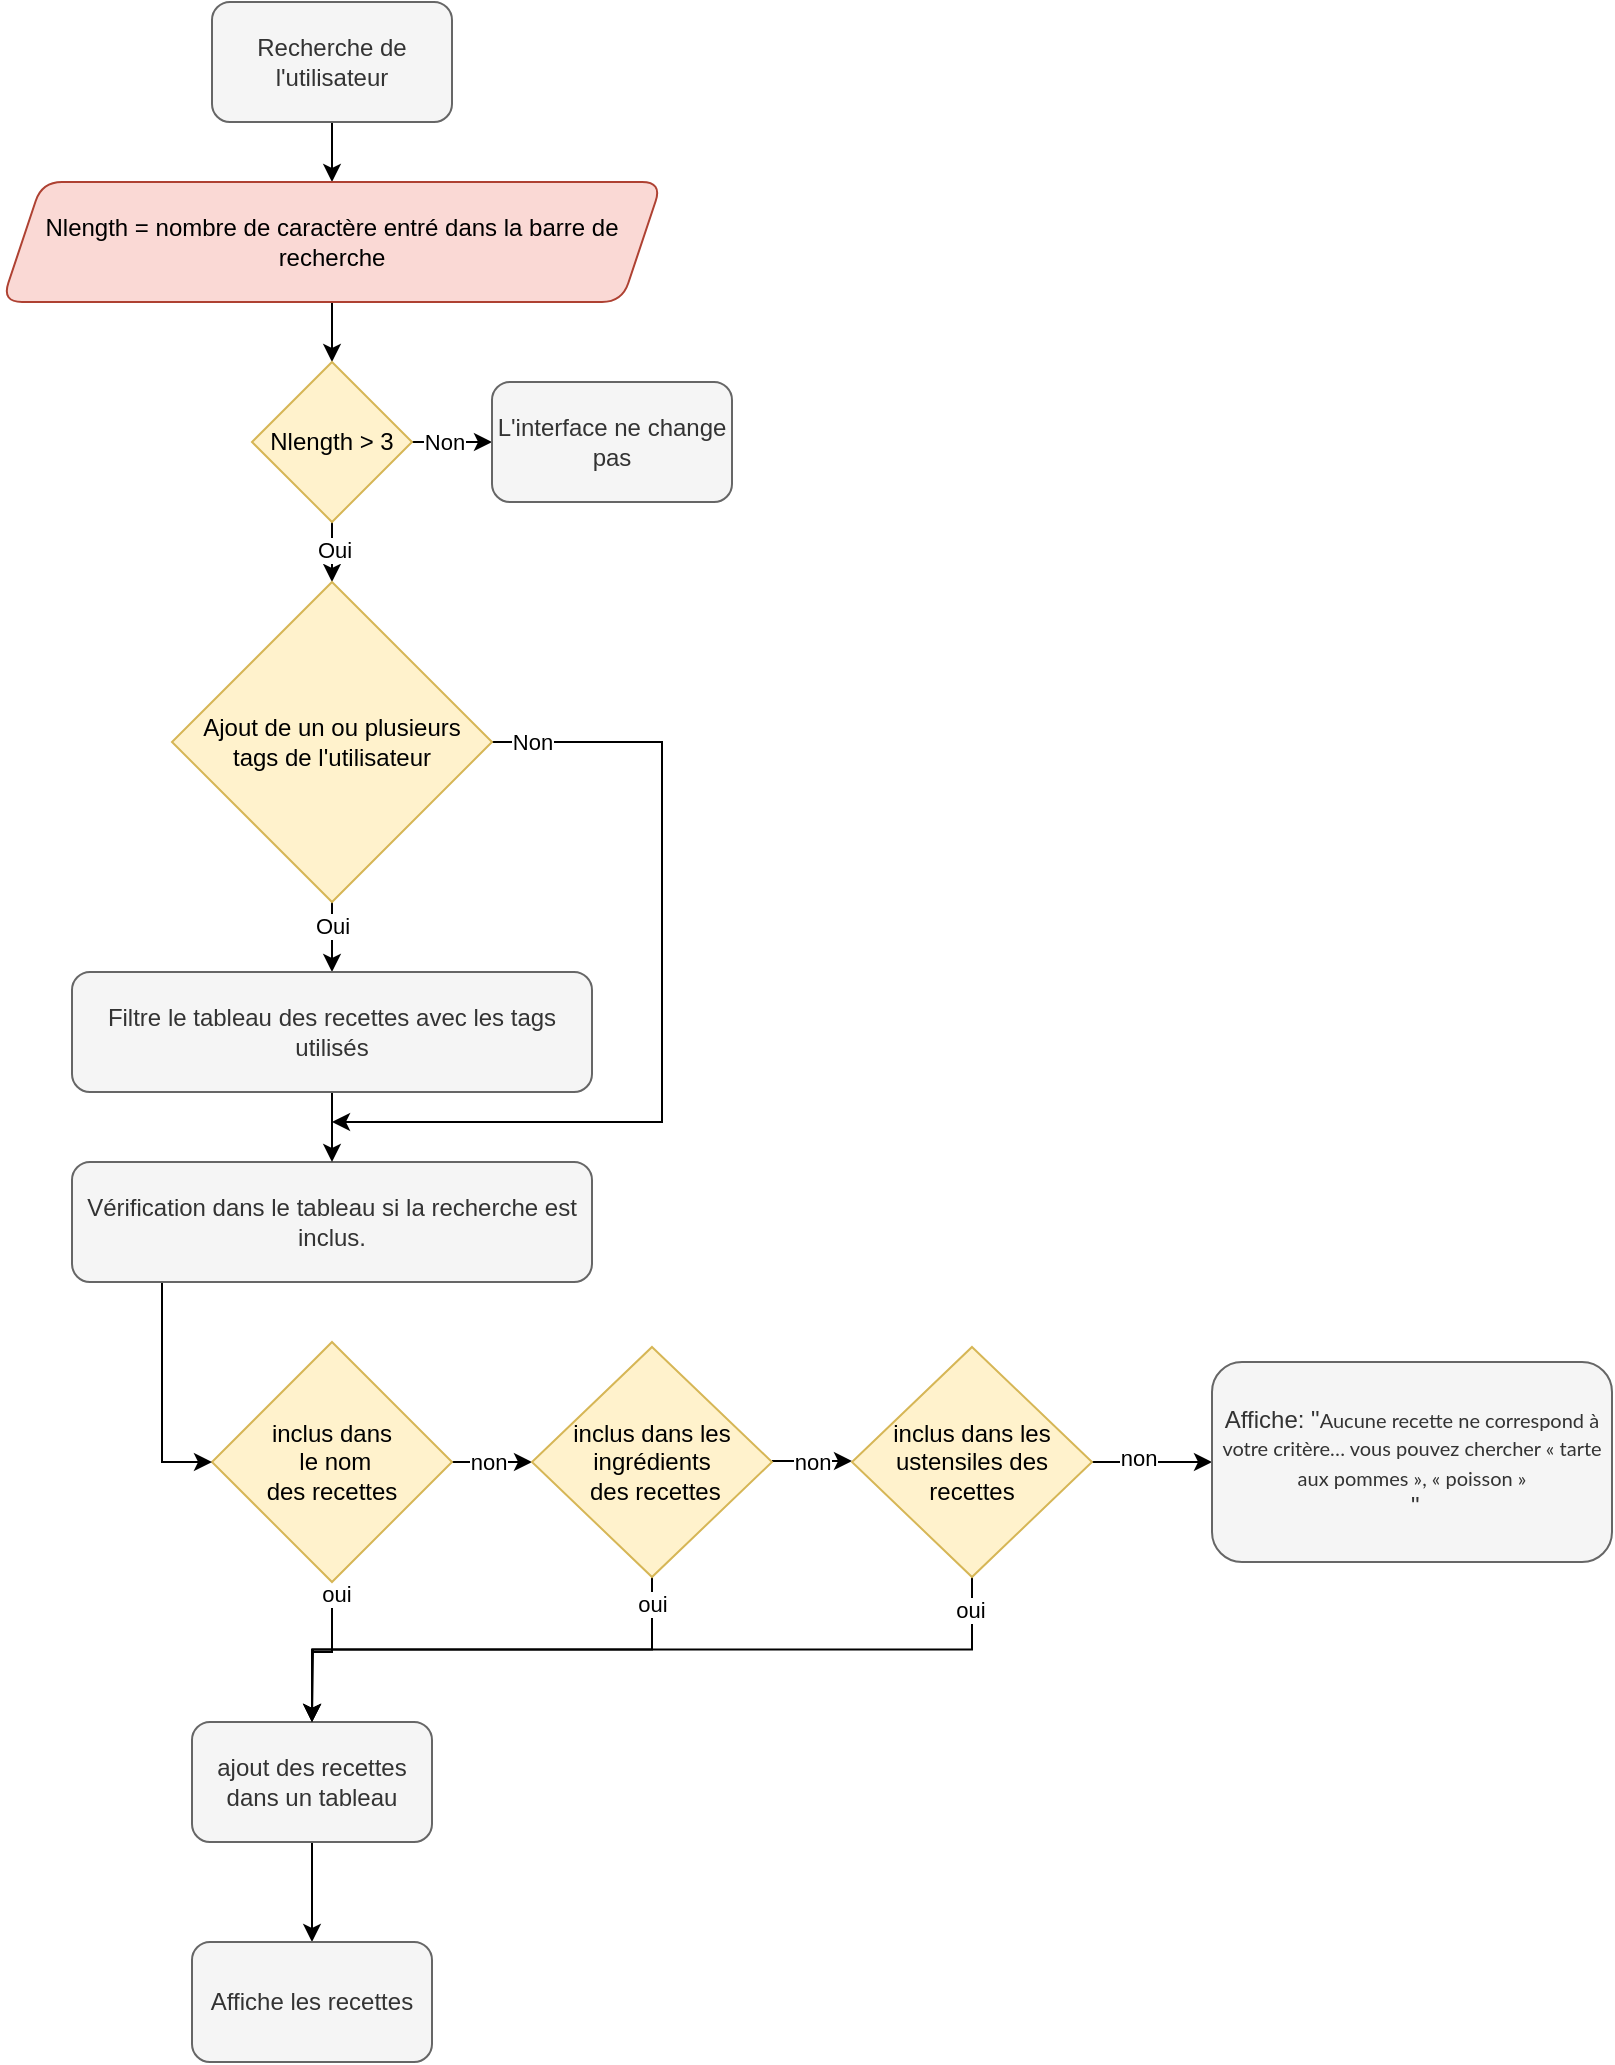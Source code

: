 <mxfile version="18.0.0" type="github">
  <diagram id="C5RBs43oDa-KdzZeNtuy" name="Page-1">
    <mxGraphModel dx="1261" dy="785" grid="1" gridSize="10" guides="1" tooltips="1" connect="1" arrows="1" fold="1" page="1" pageScale="1" pageWidth="827" pageHeight="1169" math="0" shadow="0">
      <root>
        <mxCell id="WIyWlLk6GJQsqaUBKTNV-0" />
        <mxCell id="WIyWlLk6GJQsqaUBKTNV-1" parent="WIyWlLk6GJQsqaUBKTNV-0" />
        <mxCell id="Iiy8EJFlqJbz6gkXB-Cf-7" value="" style="edgeStyle=orthogonalEdgeStyle;rounded=0;orthogonalLoop=1;jettySize=auto;html=1;labelPosition=center;verticalLabelPosition=middle;align=center;verticalAlign=middle;" parent="WIyWlLk6GJQsqaUBKTNV-1" source="Iiy8EJFlqJbz6gkXB-Cf-3" target="Iiy8EJFlqJbz6gkXB-Cf-6" edge="1">
          <mxGeometry relative="1" as="geometry" />
        </mxCell>
        <mxCell id="Iiy8EJFlqJbz6gkXB-Cf-3" value="Recherche de l&#39;utilisateur" style="whiteSpace=wrap;html=1;labelPosition=center;verticalLabelPosition=middle;align=center;verticalAlign=middle;fillColor=#f5f5f5;strokeColor=#666666;fontColor=#333333;rounded=1;" parent="WIyWlLk6GJQsqaUBKTNV-1" vertex="1">
          <mxGeometry x="105" y="30" width="120" height="60" as="geometry" />
        </mxCell>
        <mxCell id="Iiy8EJFlqJbz6gkXB-Cf-9" value="" style="edgeStyle=orthogonalEdgeStyle;rounded=0;orthogonalLoop=1;jettySize=auto;html=1;labelPosition=center;verticalLabelPosition=middle;align=center;verticalAlign=middle;" parent="WIyWlLk6GJQsqaUBKTNV-1" source="Iiy8EJFlqJbz6gkXB-Cf-6" target="Iiy8EJFlqJbz6gkXB-Cf-8" edge="1">
          <mxGeometry relative="1" as="geometry" />
        </mxCell>
        <mxCell id="Iiy8EJFlqJbz6gkXB-Cf-6" value="Nlength = nombre de caractère entré dans la barre de recherche" style="shape=parallelogram;perimeter=parallelogramPerimeter;whiteSpace=wrap;html=1;fixedSize=1;fillColor=#fad9d5;strokeColor=#ae4132;rounded=1;" parent="WIyWlLk6GJQsqaUBKTNV-1" vertex="1">
          <mxGeometry y="120" width="330" height="60" as="geometry" />
        </mxCell>
        <mxCell id="Iiy8EJFlqJbz6gkXB-Cf-11" value="" style="edgeStyle=orthogonalEdgeStyle;rounded=0;orthogonalLoop=1;jettySize=auto;html=1;labelPosition=center;verticalLabelPosition=middle;align=center;verticalAlign=middle;" parent="WIyWlLk6GJQsqaUBKTNV-1" source="Iiy8EJFlqJbz6gkXB-Cf-8" target="Iiy8EJFlqJbz6gkXB-Cf-10" edge="1">
          <mxGeometry relative="1" as="geometry" />
        </mxCell>
        <mxCell id="Iiy8EJFlqJbz6gkXB-Cf-12" value="Non" style="edgeLabel;html=1;align=center;verticalAlign=middle;resizable=0;points=[];labelPosition=center;verticalLabelPosition=middle;" parent="Iiy8EJFlqJbz6gkXB-Cf-11" vertex="1" connectable="0">
          <mxGeometry x="-0.2" y="-1" relative="1" as="geometry">
            <mxPoint y="-1" as="offset" />
          </mxGeometry>
        </mxCell>
        <mxCell id="Iiy8EJFlqJbz6gkXB-Cf-14" value="" style="edgeStyle=orthogonalEdgeStyle;rounded=0;orthogonalLoop=1;jettySize=auto;html=1;labelPosition=center;verticalLabelPosition=middle;align=center;verticalAlign=middle;" parent="WIyWlLk6GJQsqaUBKTNV-1" source="Iiy8EJFlqJbz6gkXB-Cf-8" edge="1">
          <mxGeometry relative="1" as="geometry">
            <mxPoint x="165" y="320" as="targetPoint" />
          </mxGeometry>
        </mxCell>
        <mxCell id="Iiy8EJFlqJbz6gkXB-Cf-15" value="Oui" style="edgeLabel;html=1;align=center;verticalAlign=middle;resizable=0;points=[];labelPosition=center;verticalLabelPosition=middle;" parent="Iiy8EJFlqJbz6gkXB-Cf-14" vertex="1" connectable="0">
          <mxGeometry x="0.633" y="-1" relative="1" as="geometry">
            <mxPoint x="1" y="-11" as="offset" />
          </mxGeometry>
        </mxCell>
        <mxCell id="Iiy8EJFlqJbz6gkXB-Cf-8" value="Nlength &amp;gt; 3" style="rhombus;whiteSpace=wrap;html=1;labelPosition=center;verticalLabelPosition=middle;align=center;verticalAlign=middle;fillColor=#fff2cc;strokeColor=#d6b656;" parent="WIyWlLk6GJQsqaUBKTNV-1" vertex="1">
          <mxGeometry x="125" y="210" width="80" height="80" as="geometry" />
        </mxCell>
        <mxCell id="Iiy8EJFlqJbz6gkXB-Cf-10" value="L&#39;interface ne change pas" style="whiteSpace=wrap;html=1;labelPosition=center;verticalLabelPosition=middle;align=center;verticalAlign=middle;fillColor=#f5f5f5;strokeColor=#666666;rounded=1;fontColor=#333333;" parent="WIyWlLk6GJQsqaUBKTNV-1" vertex="1">
          <mxGeometry x="245" y="220" width="120" height="60" as="geometry" />
        </mxCell>
        <mxCell id="9EUDGltDmxE99oZRwppm-45" style="edgeStyle=orthogonalEdgeStyle;rounded=0;orthogonalLoop=1;jettySize=auto;html=1;exitX=0.5;exitY=1;exitDx=0;exitDy=0;entryX=0.5;entryY=0;entryDx=0;entryDy=0;shadow=0;startArrow=none;startFill=0;endArrow=classic;endFill=1;strokeColor=default;labelPosition=center;verticalLabelPosition=middle;align=center;verticalAlign=middle;" parent="WIyWlLk6GJQsqaUBKTNV-1" source="9EUDGltDmxE99oZRwppm-0" edge="1">
          <mxGeometry relative="1" as="geometry">
            <mxPoint x="155" y="1000" as="targetPoint" />
          </mxGeometry>
        </mxCell>
        <mxCell id="9EUDGltDmxE99oZRwppm-0" value="ajout des recettes dans un tableau" style="whiteSpace=wrap;html=1;labelPosition=center;verticalLabelPosition=middle;align=center;verticalAlign=middle;fillColor=#f5f5f5;strokeColor=#666666;rounded=1;fontColor=#333333;" parent="WIyWlLk6GJQsqaUBKTNV-1" vertex="1">
          <mxGeometry x="95" y="890" width="120" height="60" as="geometry" />
        </mxCell>
        <mxCell id="9EUDGltDmxE99oZRwppm-31" value="non" style="edgeStyle=none;rounded=0;orthogonalLoop=1;jettySize=auto;html=1;exitX=1;exitY=0.5;exitDx=0;exitDy=0;entryX=0;entryY=0.5;entryDx=0;entryDy=0;shadow=0;startArrow=none;startFill=0;endArrow=classic;endFill=1;strokeColor=default;labelPosition=center;verticalLabelPosition=middle;align=center;verticalAlign=middle;" parent="WIyWlLk6GJQsqaUBKTNV-1" target="9EUDGltDmxE99oZRwppm-3" edge="1">
          <mxGeometry relative="1" as="geometry">
            <mxPoint x="221" y="760" as="sourcePoint" />
            <mxPoint x="261" y="760" as="targetPoint" />
          </mxGeometry>
        </mxCell>
        <mxCell id="9EUDGltDmxE99oZRwppm-34" style="edgeStyle=orthogonalEdgeStyle;rounded=0;orthogonalLoop=1;jettySize=auto;html=1;exitX=0.5;exitY=1;exitDx=0;exitDy=0;shadow=0;startArrow=none;startFill=0;endArrow=classic;endFill=1;strokeColor=default;labelPosition=center;verticalLabelPosition=middle;align=center;verticalAlign=middle;" parent="WIyWlLk6GJQsqaUBKTNV-1" source="9EUDGltDmxE99oZRwppm-1" target="9EUDGltDmxE99oZRwppm-0" edge="1">
          <mxGeometry relative="1" as="geometry" />
        </mxCell>
        <mxCell id="9EUDGltDmxE99oZRwppm-37" value="oui" style="edgeLabel;html=1;align=center;verticalAlign=middle;resizable=0;points=[];labelPosition=center;verticalLabelPosition=middle;" parent="9EUDGltDmxE99oZRwppm-34" vertex="1" connectable="0">
          <mxGeometry x="-0.867" y="2" relative="1" as="geometry">
            <mxPoint as="offset" />
          </mxGeometry>
        </mxCell>
        <mxCell id="9EUDGltDmxE99oZRwppm-1" value="inclus dans&lt;br&gt;&amp;nbsp;le nom &lt;br&gt;des recettes" style="rhombus;whiteSpace=wrap;html=1;labelPosition=center;verticalLabelPosition=middle;align=center;verticalAlign=middle;fillColor=#fff2cc;strokeColor=#d6b656;" parent="WIyWlLk6GJQsqaUBKTNV-1" vertex="1">
          <mxGeometry x="105" y="700" width="120" height="120" as="geometry" />
        </mxCell>
        <mxCell id="9EUDGltDmxE99oZRwppm-32" value="non" style="edgeStyle=none;rounded=0;orthogonalLoop=1;jettySize=auto;html=1;exitX=1;exitY=0.5;exitDx=0;exitDy=0;entryX=0;entryY=0.5;entryDx=0;entryDy=0;shadow=0;startArrow=none;startFill=0;endArrow=classic;endFill=1;strokeColor=default;labelPosition=center;verticalLabelPosition=middle;align=center;verticalAlign=middle;" parent="WIyWlLk6GJQsqaUBKTNV-1" edge="1">
          <mxGeometry relative="1" as="geometry">
            <mxPoint x="385" y="759.5" as="sourcePoint" />
            <mxPoint x="425" y="759.5" as="targetPoint" />
          </mxGeometry>
        </mxCell>
        <mxCell id="9EUDGltDmxE99oZRwppm-35" style="edgeStyle=orthogonalEdgeStyle;rounded=0;orthogonalLoop=1;jettySize=auto;html=1;exitX=0.5;exitY=1;exitDx=0;exitDy=0;entryX=0.5;entryY=0;entryDx=0;entryDy=0;shadow=0;startArrow=none;startFill=0;endArrow=classic;endFill=1;strokeColor=default;labelPosition=center;verticalLabelPosition=middle;align=center;verticalAlign=middle;" parent="WIyWlLk6GJQsqaUBKTNV-1" source="9EUDGltDmxE99oZRwppm-3" target="9EUDGltDmxE99oZRwppm-0" edge="1">
          <mxGeometry relative="1" as="geometry" />
        </mxCell>
        <mxCell id="9EUDGltDmxE99oZRwppm-38" value="oui" style="edgeLabel;html=1;align=center;verticalAlign=middle;resizable=0;points=[];labelPosition=center;verticalLabelPosition=middle;" parent="9EUDGltDmxE99oZRwppm-35" vertex="1" connectable="0">
          <mxGeometry x="-0.869" relative="1" as="geometry">
            <mxPoint y="-3" as="offset" />
          </mxGeometry>
        </mxCell>
        <mxCell id="9EUDGltDmxE99oZRwppm-3" value="inclus dans les ingrédients&lt;br&gt;&amp;nbsp;des recettes" style="rhombus;whiteSpace=wrap;html=1;labelPosition=center;verticalLabelPosition=middle;align=center;verticalAlign=middle;fillColor=#fff2cc;strokeColor=#d6b656;" parent="WIyWlLk6GJQsqaUBKTNV-1" vertex="1">
          <mxGeometry x="265" y="702.5" width="120" height="115" as="geometry" />
        </mxCell>
        <mxCell id="9EUDGltDmxE99oZRwppm-36" style="edgeStyle=orthogonalEdgeStyle;rounded=0;orthogonalLoop=1;jettySize=auto;html=1;exitX=0.5;exitY=1;exitDx=0;exitDy=0;shadow=0;startArrow=none;startFill=0;endArrow=classic;endFill=1;strokeColor=default;labelPosition=center;verticalLabelPosition=middle;align=center;verticalAlign=middle;" parent="WIyWlLk6GJQsqaUBKTNV-1" source="9EUDGltDmxE99oZRwppm-4" edge="1">
          <mxGeometry relative="1" as="geometry">
            <mxPoint x="155" y="890" as="targetPoint" />
          </mxGeometry>
        </mxCell>
        <mxCell id="9EUDGltDmxE99oZRwppm-39" value="oui" style="edgeLabel;html=1;align=center;verticalAlign=middle;resizable=0;points=[];labelPosition=center;verticalLabelPosition=middle;" parent="9EUDGltDmxE99oZRwppm-36" vertex="1" connectable="0">
          <mxGeometry x="-0.949" y="-1" relative="1" as="geometry">
            <mxPoint y="6" as="offset" />
          </mxGeometry>
        </mxCell>
        <mxCell id="5MV-u7d3MF2TFXwry06j-0" value="" style="edgeStyle=orthogonalEdgeStyle;rounded=0;orthogonalLoop=1;jettySize=auto;html=1;labelPosition=center;verticalLabelPosition=middle;align=center;verticalAlign=middle;" parent="WIyWlLk6GJQsqaUBKTNV-1" source="9EUDGltDmxE99oZRwppm-4" target="9EUDGltDmxE99oZRwppm-49" edge="1">
          <mxGeometry relative="1" as="geometry" />
        </mxCell>
        <mxCell id="5MV-u7d3MF2TFXwry06j-1" value="non" style="edgeLabel;html=1;align=center;verticalAlign=middle;resizable=0;points=[];labelPosition=center;verticalLabelPosition=middle;" parent="5MV-u7d3MF2TFXwry06j-0" vertex="1" connectable="0">
          <mxGeometry x="-0.233" y="2" relative="1" as="geometry">
            <mxPoint as="offset" />
          </mxGeometry>
        </mxCell>
        <mxCell id="9EUDGltDmxE99oZRwppm-4" value="inclus dans les ustensiles des recettes" style="rhombus;whiteSpace=wrap;html=1;labelPosition=center;verticalLabelPosition=middle;align=center;verticalAlign=middle;fillColor=#fff2cc;strokeColor=#d6b656;" parent="WIyWlLk6GJQsqaUBKTNV-1" vertex="1">
          <mxGeometry x="425" y="702.5" width="120" height="115" as="geometry" />
        </mxCell>
        <mxCell id="3CaK78w-I8ICb345wkqr-18" style="edgeStyle=orthogonalEdgeStyle;rounded=0;orthogonalLoop=1;jettySize=auto;html=1;exitX=0.25;exitY=1;exitDx=0;exitDy=0;entryX=0;entryY=0.5;entryDx=0;entryDy=0;" edge="1" parent="WIyWlLk6GJQsqaUBKTNV-1" source="9EUDGltDmxE99oZRwppm-5" target="9EUDGltDmxE99oZRwppm-1">
          <mxGeometry relative="1" as="geometry">
            <Array as="points">
              <mxPoint x="80" y="670" />
              <mxPoint x="80" y="760" />
            </Array>
          </mxGeometry>
        </mxCell>
        <mxCell id="9EUDGltDmxE99oZRwppm-5" value="Vérification dans le tableau si la recherche est inclus." style="whiteSpace=wrap;html=1;labelPosition=center;verticalLabelPosition=middle;align=center;verticalAlign=middle;fillColor=#f5f5f5;strokeColor=#666666;rounded=1;fontColor=#333333;" parent="WIyWlLk6GJQsqaUBKTNV-1" vertex="1">
          <mxGeometry x="35" y="610" width="260" height="60" as="geometry" />
        </mxCell>
        <mxCell id="9EUDGltDmxE99oZRwppm-29" style="edgeStyle=none;rounded=0;orthogonalLoop=1;jettySize=auto;html=1;exitX=0.5;exitY=0;exitDx=0;exitDy=0;shadow=0;startArrow=none;startFill=0;endArrow=classic;endFill=1;strokeColor=default;labelPosition=center;verticalLabelPosition=middle;align=center;verticalAlign=middle;" parent="WIyWlLk6GJQsqaUBKTNV-1" source="9EUDGltDmxE99oZRwppm-3" target="9EUDGltDmxE99oZRwppm-3" edge="1">
          <mxGeometry relative="1" as="geometry" />
        </mxCell>
        <mxCell id="9EUDGltDmxE99oZRwppm-47" value="Affiche les recettes" style="whiteSpace=wrap;html=1;labelPosition=center;verticalLabelPosition=middle;align=center;verticalAlign=middle;fillColor=#f5f5f5;strokeColor=#666666;rounded=1;fontColor=#333333;" parent="WIyWlLk6GJQsqaUBKTNV-1" vertex="1">
          <mxGeometry x="95" y="1000" width="120" height="60" as="geometry" />
        </mxCell>
        <mxCell id="9EUDGltDmxE99oZRwppm-49" value="Affiche: &quot;&lt;span style=&quot;font-family: &amp;#34;lato&amp;#34; , sans-serif ; font-size: 10px&quot;&gt;Aucune recette ne correspond à votre critère… vous pouvez chercher « tarte aux pommes », « poisson »&lt;/span&gt;&lt;br&gt;&amp;nbsp;&quot;" style="whiteSpace=wrap;html=1;labelPosition=center;verticalLabelPosition=middle;align=center;verticalAlign=middle;fillColor=#f5f5f5;strokeColor=#666666;fontColor=#333333;rounded=1;" parent="WIyWlLk6GJQsqaUBKTNV-1" vertex="1">
          <mxGeometry x="605" y="710" width="200" height="100" as="geometry" />
        </mxCell>
        <mxCell id="3CaK78w-I8ICb345wkqr-9" style="edgeStyle=orthogonalEdgeStyle;rounded=0;orthogonalLoop=1;jettySize=auto;html=1;exitX=0.5;exitY=1;exitDx=0;exitDy=0;entryX=0.5;entryY=0;entryDx=0;entryDy=0;" edge="1" parent="WIyWlLk6GJQsqaUBKTNV-1" source="3CaK78w-I8ICb345wkqr-3" target="3CaK78w-I8ICb345wkqr-4">
          <mxGeometry relative="1" as="geometry" />
        </mxCell>
        <mxCell id="3CaK78w-I8ICb345wkqr-10" value="Oui" style="edgeLabel;html=1;align=center;verticalAlign=middle;resizable=0;points=[];" vertex="1" connectable="0" parent="3CaK78w-I8ICb345wkqr-9">
          <mxGeometry x="-0.143" y="3" relative="1" as="geometry">
            <mxPoint x="-3" y="-3" as="offset" />
          </mxGeometry>
        </mxCell>
        <mxCell id="3CaK78w-I8ICb345wkqr-15" style="edgeStyle=orthogonalEdgeStyle;rounded=0;orthogonalLoop=1;jettySize=auto;html=1;exitX=1;exitY=0.5;exitDx=0;exitDy=0;" edge="1" parent="WIyWlLk6GJQsqaUBKTNV-1" source="3CaK78w-I8ICb345wkqr-3">
          <mxGeometry relative="1" as="geometry">
            <mxPoint x="165" y="590" as="targetPoint" />
            <Array as="points">
              <mxPoint x="330" y="400" />
              <mxPoint x="330" y="590" />
            </Array>
          </mxGeometry>
        </mxCell>
        <mxCell id="3CaK78w-I8ICb345wkqr-16" value="Non" style="edgeLabel;html=1;align=center;verticalAlign=middle;resizable=0;points=[];" vertex="1" connectable="0" parent="3CaK78w-I8ICb345wkqr-15">
          <mxGeometry x="-0.933" relative="1" as="geometry">
            <mxPoint x="5" as="offset" />
          </mxGeometry>
        </mxCell>
        <mxCell id="3CaK78w-I8ICb345wkqr-3" value="Ajout de un ou plusieurs&lt;br&gt;tags de l&#39;utilisateur" style="rhombus;whiteSpace=wrap;html=1;labelPosition=center;verticalLabelPosition=middle;align=center;verticalAlign=middle;fillColor=#fff2cc;strokeColor=#d6b656;" vertex="1" parent="WIyWlLk6GJQsqaUBKTNV-1">
          <mxGeometry x="85" y="320" width="160" height="160" as="geometry" />
        </mxCell>
        <mxCell id="3CaK78w-I8ICb345wkqr-12" style="edgeStyle=orthogonalEdgeStyle;rounded=0;orthogonalLoop=1;jettySize=auto;html=1;exitX=0.5;exitY=1;exitDx=0;exitDy=0;entryX=0.5;entryY=0;entryDx=0;entryDy=0;" edge="1" parent="WIyWlLk6GJQsqaUBKTNV-1" source="3CaK78w-I8ICb345wkqr-4" target="9EUDGltDmxE99oZRwppm-5">
          <mxGeometry relative="1" as="geometry" />
        </mxCell>
        <mxCell id="3CaK78w-I8ICb345wkqr-4" value="Filtre le tableau des recettes avec les tags utilisés" style="whiteSpace=wrap;html=1;labelPosition=center;verticalLabelPosition=middle;align=center;verticalAlign=middle;fillColor=#f5f5f5;strokeColor=#666666;rounded=1;fontColor=#333333;" vertex="1" parent="WIyWlLk6GJQsqaUBKTNV-1">
          <mxGeometry x="35" y="515" width="260" height="60" as="geometry" />
        </mxCell>
      </root>
    </mxGraphModel>
  </diagram>
</mxfile>
